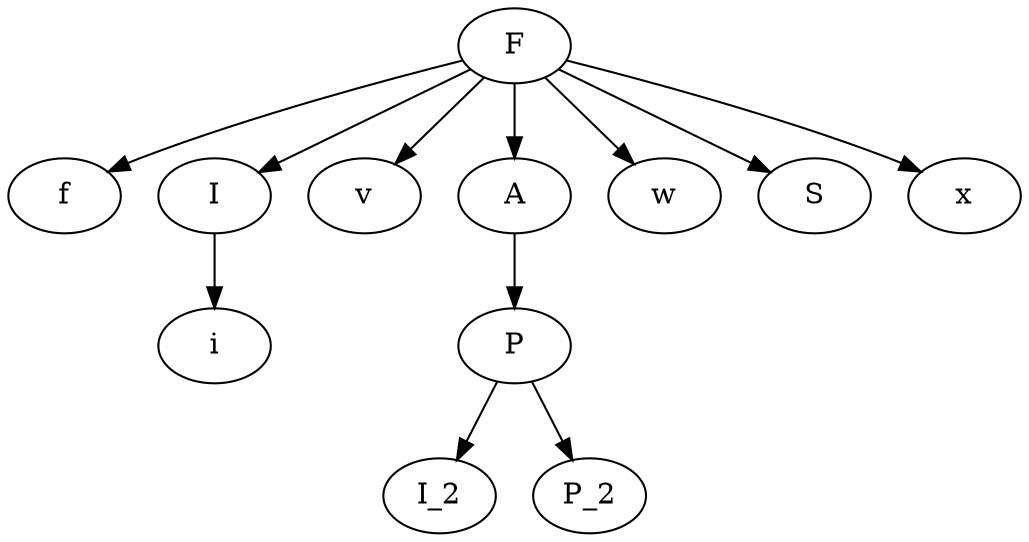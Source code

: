 //Parse tree for LL(1)
//Parsing of f i v i i i i w s s s x 

digraph "Parse tree" {
   shape=circle;
 F->f_1
 F->I_1
 F->v_1
 F->A_1
 F->w_1
 F->S_1
 F->x_1
 
 I_1->i_1
 A_1->P_1
 
 P_1->I_2
 P_1->P_2
 
 f_1[label="f"]
 I_1[label="I"]
 v_1[label="v"]
 A_1[label="A"]
 w_1[label="w"]
 S_1[label="S"]
 x_1[label="x"]
 
 i_1[label="i"]
 P_1[label="P"]
 
}